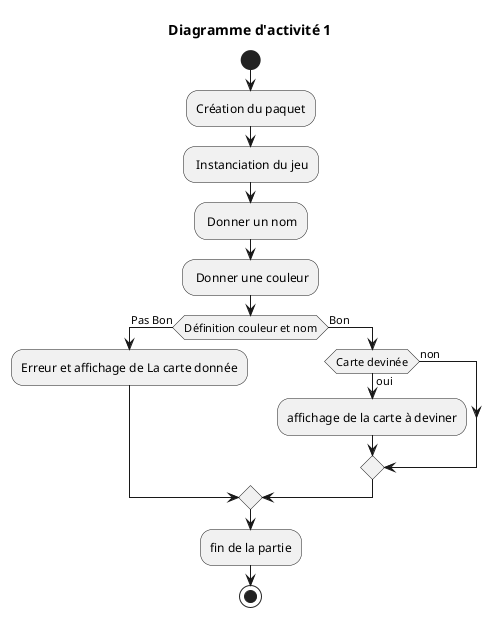 
@startuml ! pragma useVerticalIf on
title Diagramme d'activité 1

start

:Création du paquet;
: Instanciation du jeu;
: Donner un nom;
: Donner une couleur;

if (Définition couleur et nom) then (Pas Bon)
    :Erreur et affichage de La carte donnée;

else (Bon)
    if (Carte devinée) then (oui)
        :affichage de la carte à deviner;
    else(non)
endif
endif
:fin de la partie;
stop

@enduml